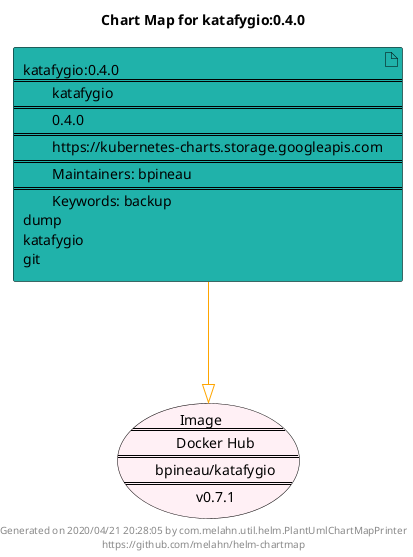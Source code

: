 @startuml
skinparam linetype ortho
skinparam backgroundColor white
skinparam usecaseBorderColor black
skinparam usecaseArrowColor LightSlateGray
skinparam artifactBorderColor black
skinparam artifactArrowColor LightSlateGray

title Chart Map for katafygio:0.4.0

'There is one referenced Helm Chart
artifact "katafygio:0.4.0\n====\n\tkatafygio\n====\n\t0.4.0\n====\n\thttps://kubernetes-charts.storage.googleapis.com\n====\n\tMaintainers: bpineau\n====\n\tKeywords: backup\ndump\nkatafygio\ngit" as katafygio_0_4_0 #LightSeaGreen

'There is one referenced Docker Image
usecase "Image\n====\n\tDocker Hub\n====\n\tbpineau/katafygio\n====\n\tv0.7.1" as bpineau_katafygio_v0_7_1 #LavenderBlush

'Chart Dependencies
katafygio_0_4_0--[#orange]-|>bpineau_katafygio_v0_7_1

center footer Generated on 2020/04/21 20:28:05 by com.melahn.util.helm.PlantUmlChartMapPrinter\nhttps://github.com/melahn/helm-chartmap
@enduml
